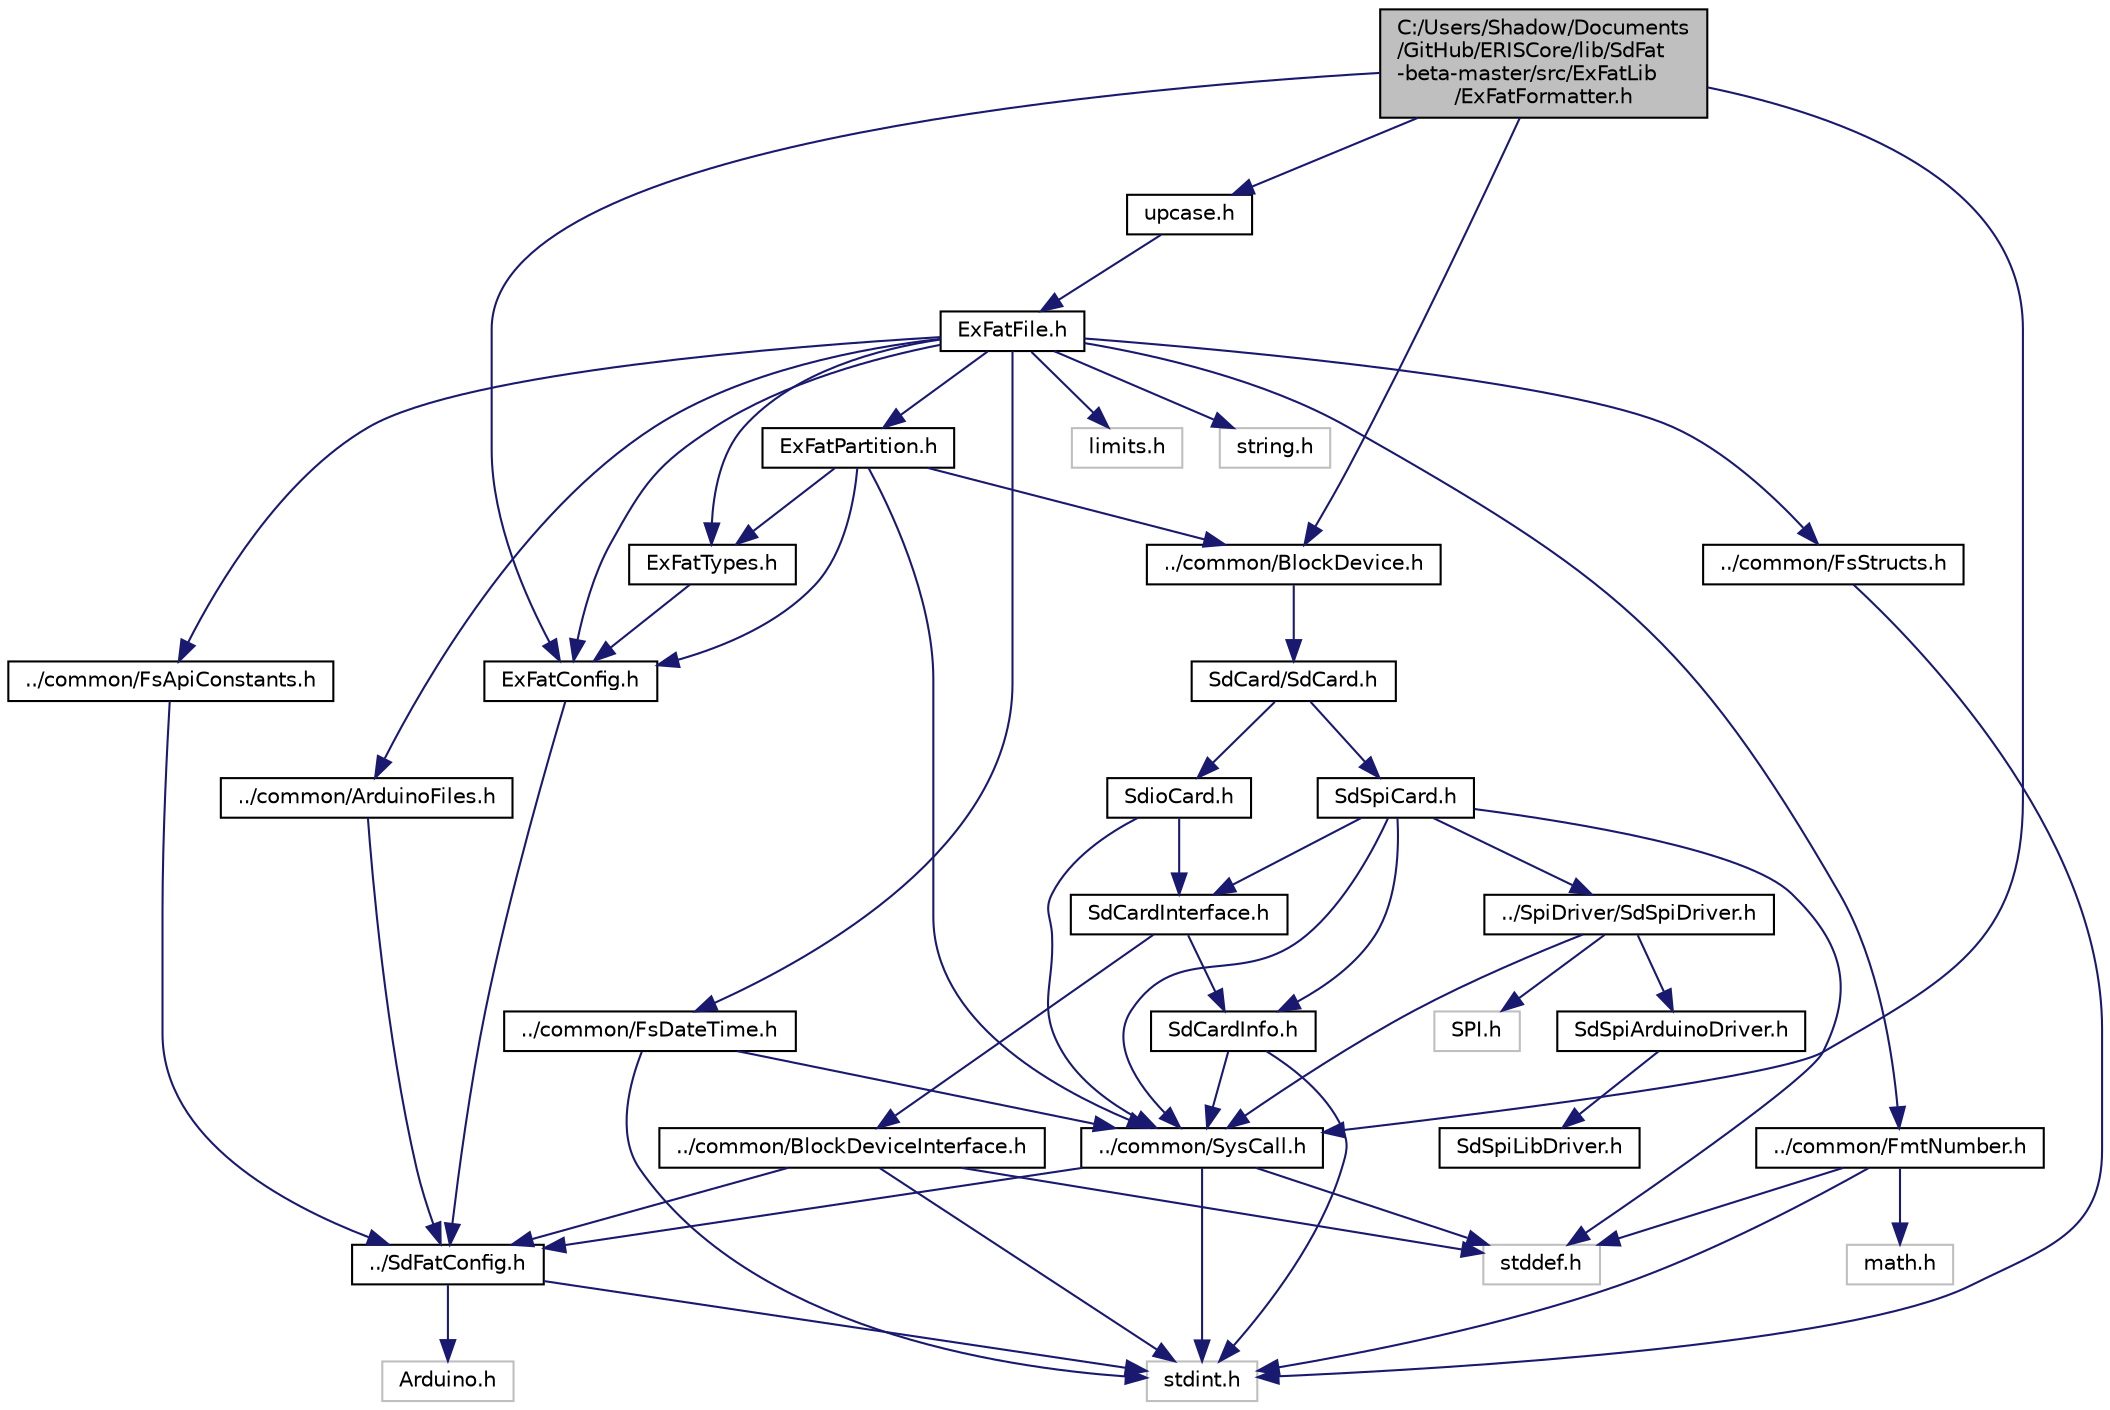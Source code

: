digraph "C:/Users/Shadow/Documents/GitHub/ERISCore/lib/SdFat-beta-master/src/ExFatLib/ExFatFormatter.h"
{
 // LATEX_PDF_SIZE
  edge [fontname="Helvetica",fontsize="10",labelfontname="Helvetica",labelfontsize="10"];
  node [fontname="Helvetica",fontsize="10",shape=record];
  Node1 [label="C:/Users/Shadow/Documents\l/GitHub/ERISCore/lib/SdFat\l-beta-master/src/ExFatLib\l/ExFatFormatter.h",height=0.2,width=0.4,color="black", fillcolor="grey75", style="filled", fontcolor="black",tooltip=" "];
  Node1 -> Node2 [color="midnightblue",fontsize="10",style="solid",fontname="Helvetica"];
  Node2 [label="ExFatConfig.h",height=0.2,width=0.4,color="black", fillcolor="white", style="filled",URL="$_ex_fat_config_8h.html",tooltip=" "];
  Node2 -> Node3 [color="midnightblue",fontsize="10",style="solid",fontname="Helvetica"];
  Node3 [label="../SdFatConfig.h",height=0.2,width=0.4,color="black", fillcolor="white", style="filled",URL="$_sd_fat_config_8h.html",tooltip="configuration definitions"];
  Node3 -> Node4 [color="midnightblue",fontsize="10",style="solid",fontname="Helvetica"];
  Node4 [label="stdint.h",height=0.2,width=0.4,color="grey75", fillcolor="white", style="filled",tooltip=" "];
  Node3 -> Node5 [color="midnightblue",fontsize="10",style="solid",fontname="Helvetica"];
  Node5 [label="Arduino.h",height=0.2,width=0.4,color="grey75", fillcolor="white", style="filled",tooltip=" "];
  Node1 -> Node6 [color="midnightblue",fontsize="10",style="solid",fontname="Helvetica"];
  Node6 [label="../common/SysCall.h",height=0.2,width=0.4,color="black", fillcolor="white", style="filled",URL="$_sys_call_8h.html",tooltip="SysCall class."];
  Node6 -> Node4 [color="midnightblue",fontsize="10",style="solid",fontname="Helvetica"];
  Node6 -> Node7 [color="midnightblue",fontsize="10",style="solid",fontname="Helvetica"];
  Node7 [label="stddef.h",height=0.2,width=0.4,color="grey75", fillcolor="white", style="filled",tooltip=" "];
  Node6 -> Node3 [color="midnightblue",fontsize="10",style="solid",fontname="Helvetica"];
  Node1 -> Node8 [color="midnightblue",fontsize="10",style="solid",fontname="Helvetica"];
  Node8 [label="../common/BlockDevice.h",height=0.2,width=0.4,color="black", fillcolor="white", style="filled",URL="$_block_device_8h.html",tooltip=" "];
  Node8 -> Node9 [color="midnightblue",fontsize="10",style="solid",fontname="Helvetica"];
  Node9 [label="SdCard/SdCard.h",height=0.2,width=0.4,color="black", fillcolor="white", style="filled",URL="$_sd_card_8h.html",tooltip=" "];
  Node9 -> Node10 [color="midnightblue",fontsize="10",style="solid",fontname="Helvetica"];
  Node10 [label="SdioCard.h",height=0.2,width=0.4,color="black", fillcolor="white", style="filled",URL="$_sdio_card_8h.html",tooltip=" "];
  Node10 -> Node6 [color="midnightblue",fontsize="10",style="solid",fontname="Helvetica"];
  Node10 -> Node11 [color="midnightblue",fontsize="10",style="solid",fontname="Helvetica"];
  Node11 [label="SdCardInterface.h",height=0.2,width=0.4,color="black", fillcolor="white", style="filled",URL="$_sd_card_interface_8h.html",tooltip=" "];
  Node11 -> Node12 [color="midnightblue",fontsize="10",style="solid",fontname="Helvetica"];
  Node12 [label="../common/BlockDeviceInterface.h",height=0.2,width=0.4,color="black", fillcolor="white", style="filled",URL="$_block_device_interface_8h.html",tooltip="BlockDeviceInterface include file."];
  Node12 -> Node4 [color="midnightblue",fontsize="10",style="solid",fontname="Helvetica"];
  Node12 -> Node7 [color="midnightblue",fontsize="10",style="solid",fontname="Helvetica"];
  Node12 -> Node3 [color="midnightblue",fontsize="10",style="solid",fontname="Helvetica"];
  Node11 -> Node13 [color="midnightblue",fontsize="10",style="solid",fontname="Helvetica"];
  Node13 [label="SdCardInfo.h",height=0.2,width=0.4,color="black", fillcolor="white", style="filled",URL="$_sd_card_info_8h.html",tooltip=" "];
  Node13 -> Node4 [color="midnightblue",fontsize="10",style="solid",fontname="Helvetica"];
  Node13 -> Node6 [color="midnightblue",fontsize="10",style="solid",fontname="Helvetica"];
  Node9 -> Node14 [color="midnightblue",fontsize="10",style="solid",fontname="Helvetica"];
  Node14 [label="SdSpiCard.h",height=0.2,width=0.4,color="black", fillcolor="white", style="filled",URL="$_sd_spi_card_8h.html",tooltip="SdSpiCard class for V2 SD/SDHC cards."];
  Node14 -> Node7 [color="midnightblue",fontsize="10",style="solid",fontname="Helvetica"];
  Node14 -> Node6 [color="midnightblue",fontsize="10",style="solid",fontname="Helvetica"];
  Node14 -> Node13 [color="midnightblue",fontsize="10",style="solid",fontname="Helvetica"];
  Node14 -> Node11 [color="midnightblue",fontsize="10",style="solid",fontname="Helvetica"];
  Node14 -> Node15 [color="midnightblue",fontsize="10",style="solid",fontname="Helvetica"];
  Node15 [label="../SpiDriver/SdSpiDriver.h",height=0.2,width=0.4,color="black", fillcolor="white", style="filled",URL="$_sd_spi_driver_8h.html",tooltip="SpiDriver classes."];
  Node15 -> Node6 [color="midnightblue",fontsize="10",style="solid",fontname="Helvetica"];
  Node15 -> Node16 [color="midnightblue",fontsize="10",style="solid",fontname="Helvetica"];
  Node16 [label="SPI.h",height=0.2,width=0.4,color="grey75", fillcolor="white", style="filled",tooltip=" "];
  Node15 -> Node17 [color="midnightblue",fontsize="10",style="solid",fontname="Helvetica"];
  Node17 [label="SdSpiArduinoDriver.h",height=0.2,width=0.4,color="black", fillcolor="white", style="filled",URL="$_sd_spi_arduino_driver_8h.html",tooltip="SpiDriver classes for Arduino compatible systems."];
  Node17 -> Node18 [color="midnightblue",fontsize="10",style="solid",fontname="Helvetica"];
  Node18 [label="SdSpiLibDriver.h",height=0.2,width=0.4,color="black", fillcolor="white", style="filled",URL="$_sd_spi_lib_driver_8h.html",tooltip="Class using only simple SPI library functions."];
  Node1 -> Node19 [color="midnightblue",fontsize="10",style="solid",fontname="Helvetica"];
  Node19 [label="upcase.h",height=0.2,width=0.4,color="black", fillcolor="white", style="filled",URL="$upcase_8h.html",tooltip=" "];
  Node19 -> Node20 [color="midnightblue",fontsize="10",style="solid",fontname="Helvetica"];
  Node20 [label="ExFatFile.h",height=0.2,width=0.4,color="black", fillcolor="white", style="filled",URL="$_ex_fat_file_8h.html",tooltip="ExFatFile class."];
  Node20 -> Node21 [color="midnightblue",fontsize="10",style="solid",fontname="Helvetica"];
  Node21 [label="limits.h",height=0.2,width=0.4,color="grey75", fillcolor="white", style="filled",tooltip=" "];
  Node20 -> Node22 [color="midnightblue",fontsize="10",style="solid",fontname="Helvetica"];
  Node22 [label="string.h",height=0.2,width=0.4,color="grey75", fillcolor="white", style="filled",tooltip=" "];
  Node20 -> Node2 [color="midnightblue",fontsize="10",style="solid",fontname="Helvetica"];
  Node20 -> Node23 [color="midnightblue",fontsize="10",style="solid",fontname="Helvetica"];
  Node23 [label="../common/FsDateTime.h",height=0.2,width=0.4,color="black", fillcolor="white", style="filled",URL="$_fs_date_time_8h.html",tooltip=" "];
  Node23 -> Node4 [color="midnightblue",fontsize="10",style="solid",fontname="Helvetica"];
  Node23 -> Node6 [color="midnightblue",fontsize="10",style="solid",fontname="Helvetica"];
  Node20 -> Node24 [color="midnightblue",fontsize="10",style="solid",fontname="Helvetica"];
  Node24 [label="../common/FsStructs.h",height=0.2,width=0.4,color="black", fillcolor="white", style="filled",URL="$_fs_structs_8h.html",tooltip=" "];
  Node24 -> Node4 [color="midnightblue",fontsize="10",style="solid",fontname="Helvetica"];
  Node20 -> Node25 [color="midnightblue",fontsize="10",style="solid",fontname="Helvetica"];
  Node25 [label="../common/FsApiConstants.h",height=0.2,width=0.4,color="black", fillcolor="white", style="filled",URL="$_fs_api_constants_8h.html",tooltip=" "];
  Node25 -> Node3 [color="midnightblue",fontsize="10",style="solid",fontname="Helvetica"];
  Node20 -> Node26 [color="midnightblue",fontsize="10",style="solid",fontname="Helvetica"];
  Node26 [label="../common/FmtNumber.h",height=0.2,width=0.4,color="black", fillcolor="white", style="filled",URL="$_fmt_number_8h.html",tooltip=" "];
  Node26 -> Node27 [color="midnightblue",fontsize="10",style="solid",fontname="Helvetica"];
  Node27 [label="math.h",height=0.2,width=0.4,color="grey75", fillcolor="white", style="filled",tooltip=" "];
  Node26 -> Node4 [color="midnightblue",fontsize="10",style="solid",fontname="Helvetica"];
  Node26 -> Node7 [color="midnightblue",fontsize="10",style="solid",fontname="Helvetica"];
  Node20 -> Node28 [color="midnightblue",fontsize="10",style="solid",fontname="Helvetica"];
  Node28 [label="ExFatTypes.h",height=0.2,width=0.4,color="black", fillcolor="white", style="filled",URL="$_ex_fat_types_8h.html",tooltip=" "];
  Node28 -> Node2 [color="midnightblue",fontsize="10",style="solid",fontname="Helvetica"];
  Node20 -> Node29 [color="midnightblue",fontsize="10",style="solid",fontname="Helvetica"];
  Node29 [label="ExFatPartition.h",height=0.2,width=0.4,color="black", fillcolor="white", style="filled",URL="$_ex_fat_partition_8h.html",tooltip="ExFatPartition include file."];
  Node29 -> Node6 [color="midnightblue",fontsize="10",style="solid",fontname="Helvetica"];
  Node29 -> Node8 [color="midnightblue",fontsize="10",style="solid",fontname="Helvetica"];
  Node29 -> Node2 [color="midnightblue",fontsize="10",style="solid",fontname="Helvetica"];
  Node29 -> Node28 [color="midnightblue",fontsize="10",style="solid",fontname="Helvetica"];
  Node20 -> Node30 [color="midnightblue",fontsize="10",style="solid",fontname="Helvetica"];
  Node30 [label="../common/ArduinoFiles.h",height=0.2,width=0.4,color="black", fillcolor="white", style="filled",URL="$_arduino_files_8h.html",tooltip=" "];
  Node30 -> Node3 [color="midnightblue",fontsize="10",style="solid",fontname="Helvetica"];
}
